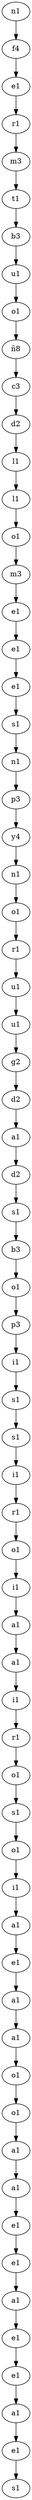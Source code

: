 digraph G 
 { 
29 [label=n1];
30 [label=f4];
31 [label=e1];
32 [label=r1];
33 [label=m3];
34 [label=t1];
35 [label=b3];
36 [label=u1];
37 [label=o1];
38 [label=ñ8];
39 [label=c3];
40 [label=d2];
41 [label=l1];
42 [label=l1];
43 [label=o1];
44 [label=m3];
45 [label=e1];
46 [label=e1];
47 [label=e1];
48 [label=s1];
49 [label=n1];
50 [label=p3];
51 [label=y4];
52 [label=n1];
53 [label=o1];
54 [label=r1];
55 [label=u1];
56 [label=u1];
57 [label=g2];
58 [label=d2];
59 [label=a1];
60 [label=d2];
61 [label=s1];
62 [label=b3];
63 [label=o1];
64 [label=p3];
65 [label=i1];
66 [label=s1];
67 [label=s1];
68 [label=i1];
69 [label=r1];
70 [label=o1];
71 [label=i1];
72 [label=a1];
73 [label=a1];
74 [label=i1];
75 [label=r1];
76 [label=o1];
77 [label=s1];
78 [label=o1];
79 [label=i1];
80 [label=a1];
81 [label=e1];
82 [label=a1];
83 [label=a1];
84 [label=o1];
85 [label=o1];
86 [label=a1];
87 [label=a1];
88 [label=e1];
89 [label=e1];
90 [label=a1];
91 [label=e1];
92 [label=e1];
93 [label=a1];
94 [label=e1];
95 [label=s1];
29->30;
30->31;
31->32;
32->33;
33->34;
34->35;
35->36;
36->37;
37->38;
38->39;
39->40;
40->41;
41->42;
42->43;
43->44;
44->45;
45->46;
46->47;
47->48;
48->49;
49->50;
50->51;
51->52;
52->53;
53->54;
54->55;
55->56;
56->57;
57->58;
58->59;
59->60;
60->61;
61->62;
62->63;
63->64;
64->65;
65->66;
66->67;
67->68;
68->69;
69->70;
70->71;
71->72;
72->73;
73->74;
74->75;
75->76;
76->77;
77->78;
78->79;
79->80;
80->81;
81->82;
82->83;
83->84;
84->85;
85->86;
86->87;
87->88;
88->89;
89->90;
90->91;
91->92;
92->93;
93->94;
94->95;
}